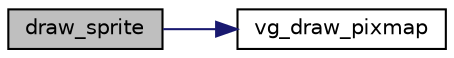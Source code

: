 digraph "draw_sprite"
{
  edge [fontname="Helvetica",fontsize="10",labelfontname="Helvetica",labelfontsize="10"];
  node [fontname="Helvetica",fontsize="10",shape=record];
  rankdir="LR";
  Node1 [label="draw_sprite",height=0.2,width=0.4,color="black", fillcolor="grey75", style="filled", fontcolor="black"];
  Node1 -> Node2 [color="midnightblue",fontsize="10",style="solid"];
  Node2 [label="vg_draw_pixmap",height=0.2,width=0.4,color="black", fillcolor="white", style="filled",URL="$video__gr_8c.html#a8d61f47c55916ab299a43f7fd799d04d",tooltip="Draws a pixmap on the given buffer. "];
}
